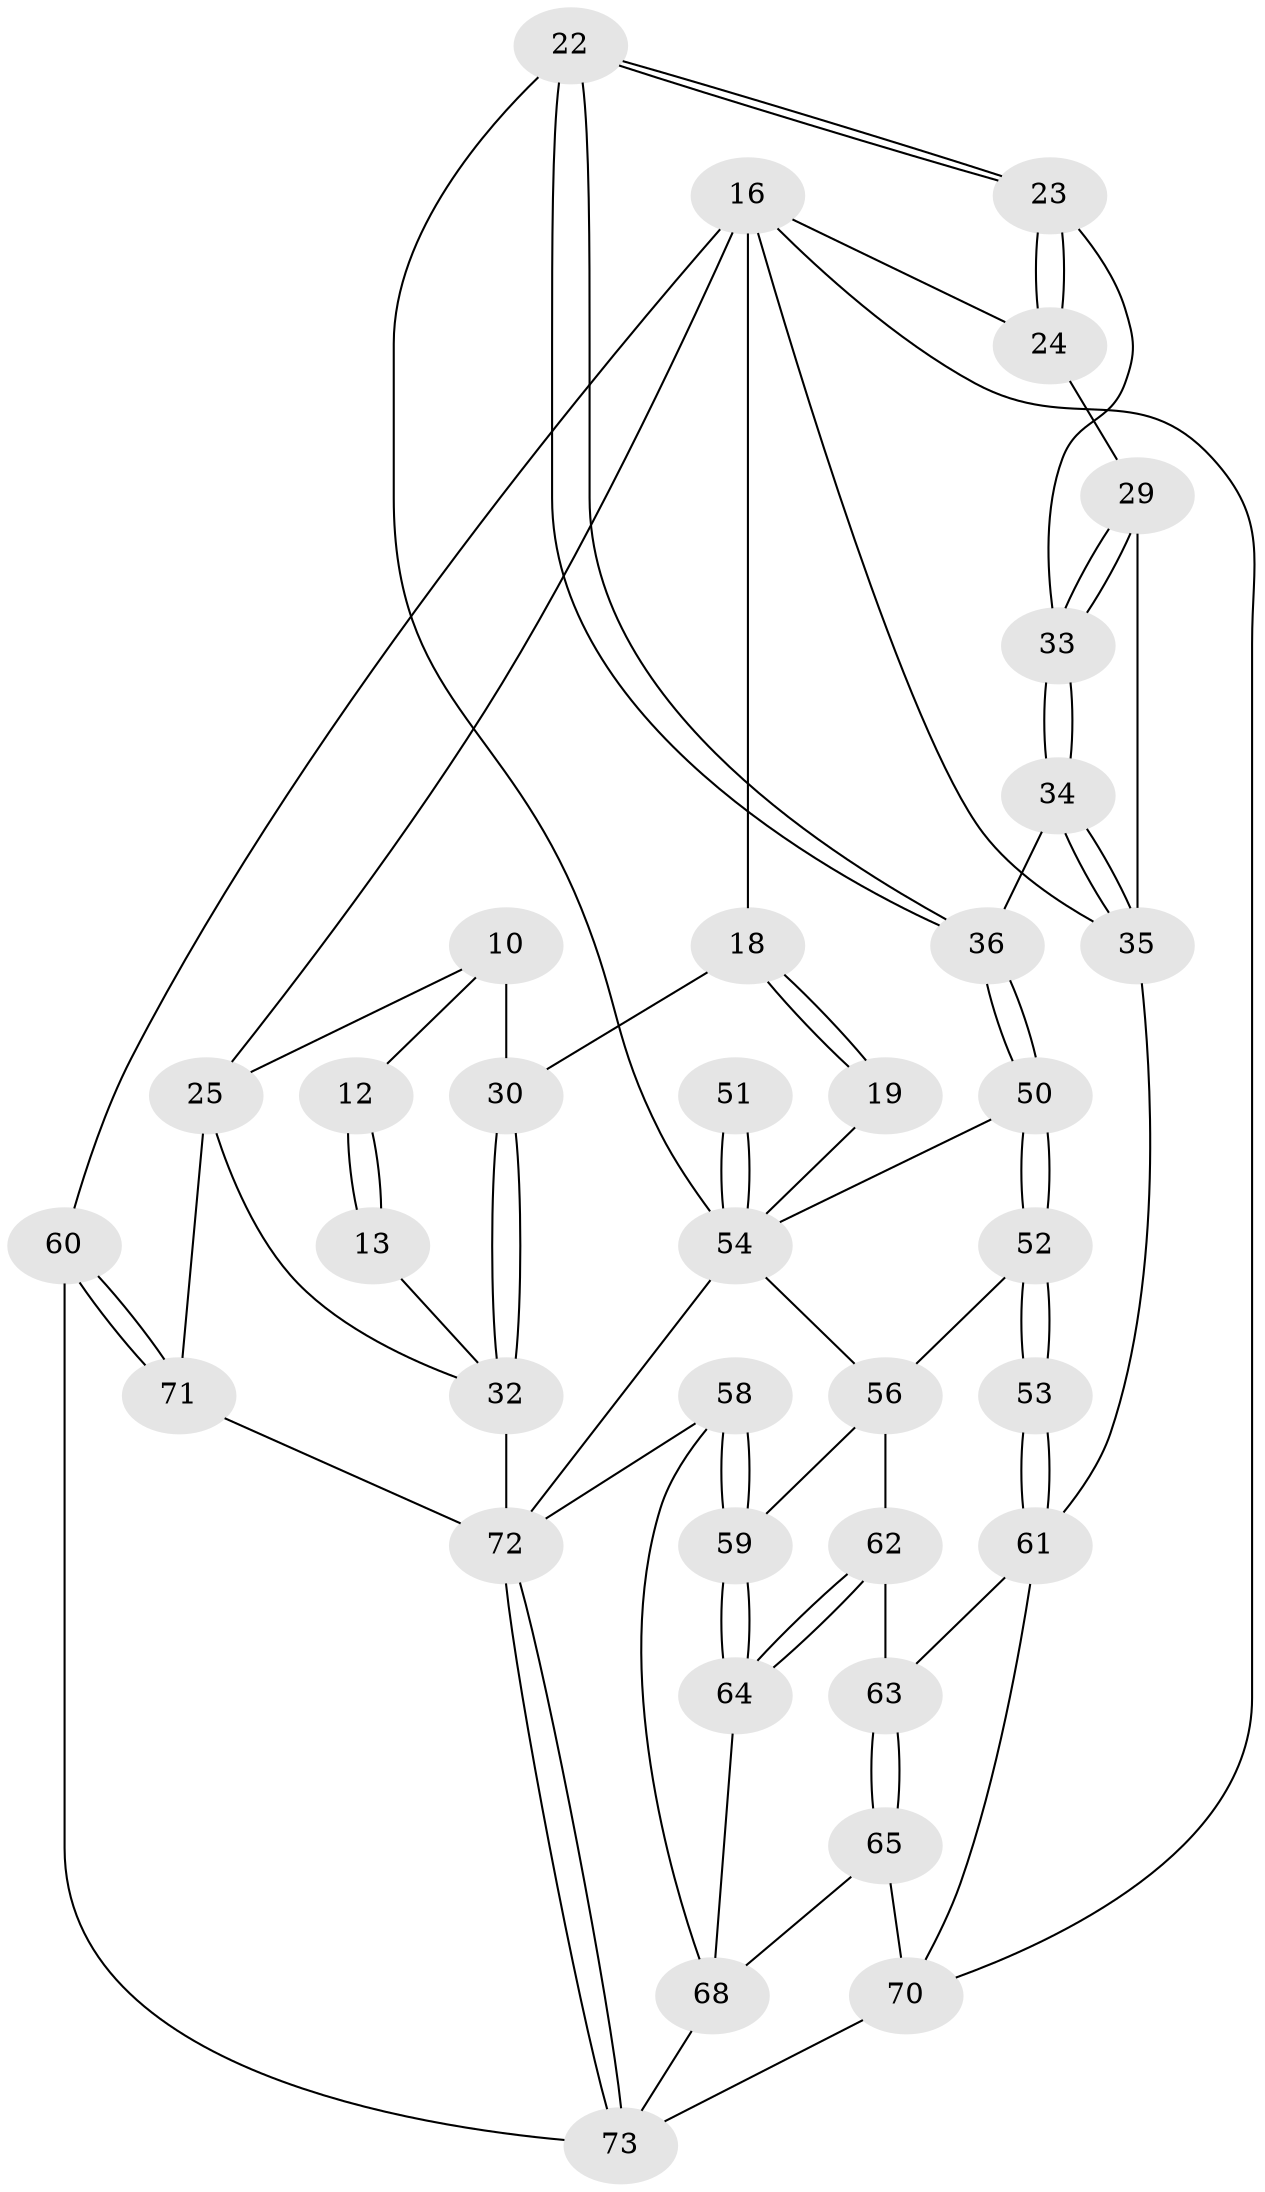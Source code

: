 // original degree distribution, {3: 0.0273972602739726, 4: 0.2602739726027397, 5: 0.4931506849315068, 6: 0.2191780821917808}
// Generated by graph-tools (version 1.1) at 2025/00/03/09/25 05:00:26]
// undirected, 36 vertices, 79 edges
graph export_dot {
graph [start="1"]
  node [color=gray90,style=filled];
  10 [pos="+0.9779479954989855+0.18236368798078945",super="+7"];
  12 [pos="+0.868303304600042+0.11522459836386172",super="+11"];
  13 [pos="+0.8708959491729737+0.19107528949449995"];
  16 [pos="+0.46444781741653085+0",super="+15"];
  18 [pos="+0.5628875151583279+0.3089514138580204",super="+3+17"];
  19 [pos="+0.5287133213727359+0.33449439320004376"];
  22 [pos="+0.3938668295511189+0.29385354967473104"];
  23 [pos="+0.37210122988454+0.2637215376215504"];
  24 [pos="+0.3820554946445883+0.1218391040614232"];
  25 [pos="+1+0.35489055354732923",super="+9"];
  29 [pos="+0.16195912640257396+0.19475604618752312"];
  30 [pos="+0.6957451613550236+0.2713623787399976",super="+5"];
  32 [pos="+0.7528944180262265+0.32398674373119746",super="+31"];
  33 [pos="+0.24716778789201596+0.283154781828087"];
  34 [pos="+0.1943993803151863+0.4233130411176664"];
  35 [pos="+0.16666390411621432+0.4377750429794271",super="+28+27"];
  36 [pos="+0.3119364050447896+0.4365325515879423"];
  50 [pos="+0.36284979316164634+0.49333019092686947"];
  51 [pos="+0.5282402809158794+0.5354037446926723"];
  52 [pos="+0.3081826801069584+0.5598021866068009"];
  53 [pos="+0.1883473152552143+0.6162713210665548"];
  54 [pos="+0.46914346008564334+0.6099495614600028",super="+49+48+38"];
  56 [pos="+0.3829966218221408+0.6481165880639014",super="+55"];
  58 [pos="+0.5559425091760151+0.7724042784936325"];
  59 [pos="+0.5415138569667348+0.7575750277172038"];
  60 [pos="+1+1"];
  61 [pos="+0.18347347460176378+0.6341976413617324",super="+45+47"];
  62 [pos="+0.2840019144943692+0.6807076563479331"];
  63 [pos="+0.18473324390155454+0.6364929885707796"];
  64 [pos="+0.3135279886984946+0.7472760145004811"];
  65 [pos="+0.17303268575704234+0.7756990956566852"];
  68 [pos="+0.3024462186404297+0.8546073774923509",super="+67"];
  70 [pos="+0.16437394971483338+0.9153082273842702",super="+46+66"];
  71 [pos="+0.6150719980267036+1",super="+40+39"];
  72 [pos="+0.5620491514940241+1",super="+57+37"];
  73 [pos="+0.3019699853960083+1",super="+69"];
  10 -- 12 [weight=2];
  10 -- 30;
  10 -- 25;
  12 -- 13 [weight=2];
  12 -- 13;
  13 -- 32;
  16 -- 24;
  16 -- 18 [weight=2];
  16 -- 35;
  16 -- 70;
  16 -- 25;
  16 -- 60;
  18 -- 19 [weight=2];
  18 -- 19;
  18 -- 30 [weight=2];
  19 -- 54;
  22 -- 23;
  22 -- 23;
  22 -- 36;
  22 -- 36;
  22 -- 54;
  23 -- 24;
  23 -- 24;
  23 -- 33;
  24 -- 29;
  25 -- 71;
  25 -- 32;
  29 -- 33;
  29 -- 33;
  29 -- 35;
  30 -- 32 [weight=2];
  30 -- 32;
  32 -- 72 [weight=2];
  33 -- 34;
  33 -- 34;
  34 -- 35;
  34 -- 35;
  34 -- 36;
  35 -- 61 [weight=2];
  36 -- 50;
  36 -- 50;
  50 -- 52;
  50 -- 52;
  50 -- 54;
  51 -- 54 [weight=3];
  51 -- 54;
  52 -- 53;
  52 -- 53;
  52 -- 56;
  53 -- 61 [weight=2];
  53 -- 61;
  54 -- 72;
  54 -- 56;
  56 -- 62;
  56 -- 59;
  58 -- 59;
  58 -- 59;
  58 -- 68;
  58 -- 72;
  59 -- 64;
  59 -- 64;
  60 -- 71 [weight=2];
  60 -- 71;
  60 -- 73;
  61 -- 63;
  61 -- 70 [weight=2];
  62 -- 63;
  62 -- 64;
  62 -- 64;
  63 -- 65;
  63 -- 65;
  64 -- 68;
  65 -- 70;
  65 -- 68;
  68 -- 73;
  70 -- 73 [weight=2];
  71 -- 72 [weight=2];
  72 -- 73;
  72 -- 73;
}
